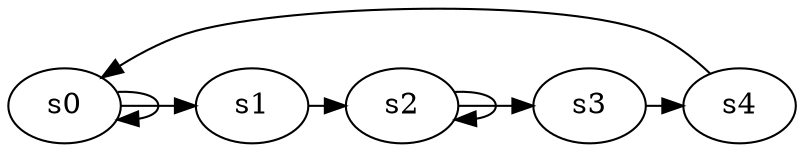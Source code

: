 digraph game_0416_cycle_5 {
    s0 [name="s0", player=0];
    s1 [name="s1", player=1, target=1];
    s2 [name="s2", player=0];
    s3 [name="s3", player=0, target=1];
    s4 [name="s4", player=0];

    s0 -> s1 [constraint="time == 2 || time == 8 || time == 9 || time == 15 || time == 19 || time == 21"];
    s1 -> s2 [constraint="time % 2 == 0 && !(time % 4 == 0)"];
    s2 -> s3 [constraint="time == 10 || time == 13 || time == 14"];
    s3 -> s4 [constraint="time == 9 || time == 14 || time == 21"];
    s4 -> s0 [constraint="time % 3 == 1"];
    s0 -> s0 [constraint="time % 3 == 0"];
    s2 -> s2 [constraint="time % 2 == 0"];
}

